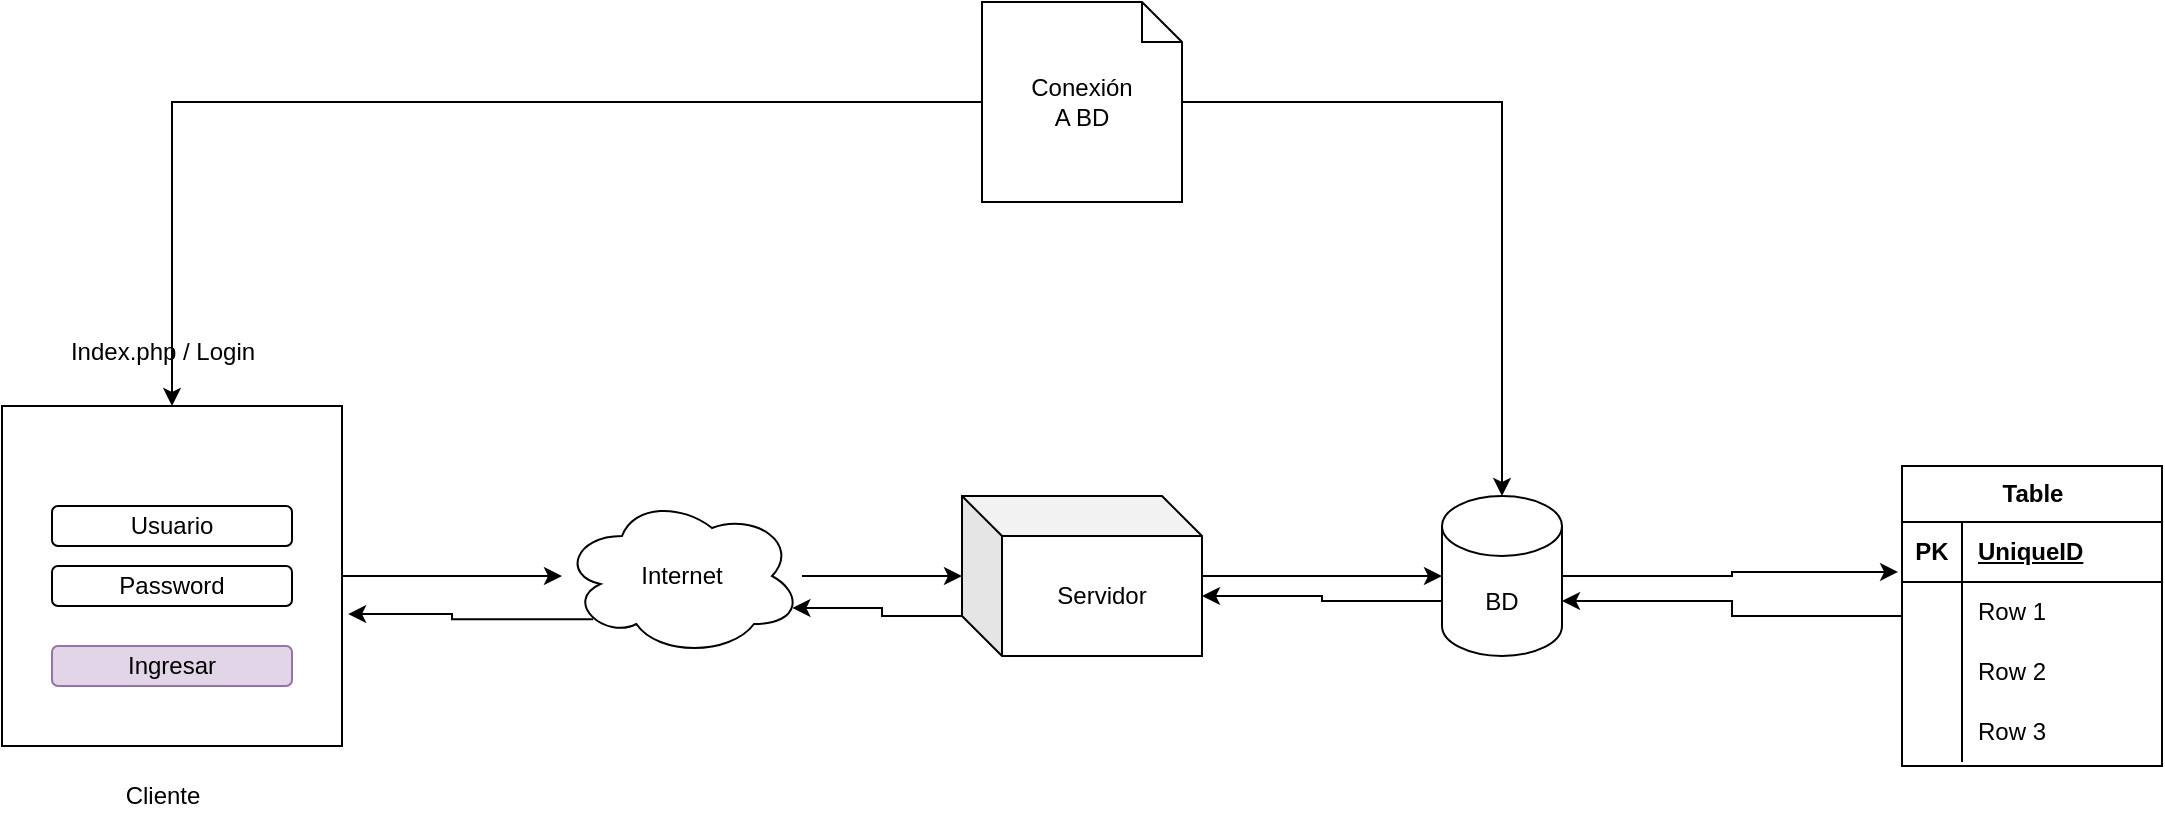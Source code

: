 <mxfile version="22.0.8" type="github" pages="2">
  <diagram name="Cliente_Servidor" id="yWCF3pf5Nktnhohz_aup">
    <mxGraphModel dx="1434" dy="737" grid="1" gridSize="10" guides="1" tooltips="1" connect="1" arrows="1" fold="1" page="1" pageScale="1" pageWidth="827" pageHeight="1169" math="0" shadow="0">
      <root>
        <mxCell id="0" />
        <mxCell id="1" parent="0" />
        <mxCell id="sBxVz62R8c1c3_oYRN5I-7" style="edgeStyle=orthogonalEdgeStyle;rounded=0;orthogonalLoop=1;jettySize=auto;html=1;" edge="1" parent="1" source="sBxVz62R8c1c3_oYRN5I-1">
          <mxGeometry relative="1" as="geometry">
            <mxPoint x="630" y="317" as="targetPoint" />
          </mxGeometry>
        </mxCell>
        <mxCell id="sBxVz62R8c1c3_oYRN5I-1" value="" style="whiteSpace=wrap;html=1;aspect=fixed;" vertex="1" parent="1">
          <mxGeometry x="350" y="232" width="170" height="170" as="geometry" />
        </mxCell>
        <mxCell id="sBxVz62R8c1c3_oYRN5I-2" value="Cliente" style="text;html=1;align=center;verticalAlign=middle;resizable=0;points=[];autosize=1;strokeColor=none;fillColor=none;" vertex="1" parent="1">
          <mxGeometry x="400" y="412" width="60" height="30" as="geometry" />
        </mxCell>
        <mxCell id="sBxVz62R8c1c3_oYRN5I-3" value="Index.php / Login" style="text;html=1;align=center;verticalAlign=middle;resizable=0;points=[];autosize=1;strokeColor=none;fillColor=none;" vertex="1" parent="1">
          <mxGeometry x="370" y="190" width="120" height="30" as="geometry" />
        </mxCell>
        <mxCell id="sBxVz62R8c1c3_oYRN5I-4" value="Usuario" style="rounded=1;whiteSpace=wrap;html=1;" vertex="1" parent="1">
          <mxGeometry x="375" y="282" width="120" height="20" as="geometry" />
        </mxCell>
        <mxCell id="sBxVz62R8c1c3_oYRN5I-5" value="Password" style="rounded=1;whiteSpace=wrap;html=1;" vertex="1" parent="1">
          <mxGeometry x="375" y="312" width="120" height="20" as="geometry" />
        </mxCell>
        <mxCell id="sBxVz62R8c1c3_oYRN5I-6" value="Ingresar" style="rounded=1;whiteSpace=wrap;html=1;fillColor=#e1d5e7;strokeColor=#9673a6;" vertex="1" parent="1">
          <mxGeometry x="375" y="352" width="120" height="20" as="geometry" />
        </mxCell>
        <mxCell id="sBxVz62R8c1c3_oYRN5I-10" style="edgeStyle=orthogonalEdgeStyle;rounded=0;orthogonalLoop=1;jettySize=auto;html=1;" edge="1" parent="1" source="sBxVz62R8c1c3_oYRN5I-9" target="sBxVz62R8c1c3_oYRN5I-11">
          <mxGeometry relative="1" as="geometry">
            <mxPoint x="790" y="317" as="targetPoint" />
          </mxGeometry>
        </mxCell>
        <mxCell id="sBxVz62R8c1c3_oYRN5I-9" value="Internet" style="ellipse;shape=cloud;whiteSpace=wrap;html=1;" vertex="1" parent="1">
          <mxGeometry x="630" y="277" width="120" height="80" as="geometry" />
        </mxCell>
        <mxCell id="sBxVz62R8c1c3_oYRN5I-12" style="edgeStyle=orthogonalEdgeStyle;rounded=0;orthogonalLoop=1;jettySize=auto;html=1;" edge="1" parent="1" source="sBxVz62R8c1c3_oYRN5I-11" target="sBxVz62R8c1c3_oYRN5I-13">
          <mxGeometry relative="1" as="geometry">
            <mxPoint x="890" y="402" as="targetPoint" />
          </mxGeometry>
        </mxCell>
        <mxCell id="sBxVz62R8c1c3_oYRN5I-11" value="Servidor&lt;br&gt;" style="shape=cube;whiteSpace=wrap;html=1;boundedLbl=1;backgroundOutline=1;darkOpacity=0.05;darkOpacity2=0.1;" vertex="1" parent="1">
          <mxGeometry x="830" y="277" width="120" height="80" as="geometry" />
        </mxCell>
        <mxCell id="sBxVz62R8c1c3_oYRN5I-13" value="BD" style="shape=cylinder3;whiteSpace=wrap;html=1;boundedLbl=1;backgroundOutline=1;size=15;" vertex="1" parent="1">
          <mxGeometry x="1070" y="277" width="60" height="80" as="geometry" />
        </mxCell>
        <mxCell id="sBxVz62R8c1c3_oYRN5I-14" value="Table" style="shape=table;startSize=28;container=1;collapsible=1;childLayout=tableLayout;fixedRows=1;rowLines=0;fontStyle=1;align=center;resizeLast=1;html=1;" vertex="1" parent="1">
          <mxGeometry x="1300" y="262" width="130" height="150" as="geometry" />
        </mxCell>
        <mxCell id="sBxVz62R8c1c3_oYRN5I-15" value="" style="shape=tableRow;horizontal=0;startSize=0;swimlaneHead=0;swimlaneBody=0;fillColor=none;collapsible=0;dropTarget=0;points=[[0,0.5],[1,0.5]];portConstraint=eastwest;top=0;left=0;right=0;bottom=1;" vertex="1" parent="sBxVz62R8c1c3_oYRN5I-14">
          <mxGeometry y="28" width="130" height="30" as="geometry" />
        </mxCell>
        <mxCell id="sBxVz62R8c1c3_oYRN5I-16" value="PK" style="shape=partialRectangle;connectable=0;fillColor=none;top=0;left=0;bottom=0;right=0;fontStyle=1;overflow=hidden;whiteSpace=wrap;html=1;" vertex="1" parent="sBxVz62R8c1c3_oYRN5I-15">
          <mxGeometry width="30" height="30" as="geometry">
            <mxRectangle width="30" height="30" as="alternateBounds" />
          </mxGeometry>
        </mxCell>
        <mxCell id="sBxVz62R8c1c3_oYRN5I-17" value="UniqueID" style="shape=partialRectangle;connectable=0;fillColor=none;top=0;left=0;bottom=0;right=0;align=left;spacingLeft=6;fontStyle=5;overflow=hidden;whiteSpace=wrap;html=1;" vertex="1" parent="sBxVz62R8c1c3_oYRN5I-15">
          <mxGeometry x="30" width="100" height="30" as="geometry">
            <mxRectangle width="100" height="30" as="alternateBounds" />
          </mxGeometry>
        </mxCell>
        <mxCell id="sBxVz62R8c1c3_oYRN5I-18" value="" style="shape=tableRow;horizontal=0;startSize=0;swimlaneHead=0;swimlaneBody=0;fillColor=none;collapsible=0;dropTarget=0;points=[[0,0.5],[1,0.5]];portConstraint=eastwest;top=0;left=0;right=0;bottom=0;" vertex="1" parent="sBxVz62R8c1c3_oYRN5I-14">
          <mxGeometry y="58" width="130" height="30" as="geometry" />
        </mxCell>
        <mxCell id="sBxVz62R8c1c3_oYRN5I-19" value="" style="shape=partialRectangle;connectable=0;fillColor=none;top=0;left=0;bottom=0;right=0;editable=1;overflow=hidden;whiteSpace=wrap;html=1;" vertex="1" parent="sBxVz62R8c1c3_oYRN5I-18">
          <mxGeometry width="30" height="30" as="geometry">
            <mxRectangle width="30" height="30" as="alternateBounds" />
          </mxGeometry>
        </mxCell>
        <mxCell id="sBxVz62R8c1c3_oYRN5I-20" value="Row 1" style="shape=partialRectangle;connectable=0;fillColor=none;top=0;left=0;bottom=0;right=0;align=left;spacingLeft=6;overflow=hidden;whiteSpace=wrap;html=1;" vertex="1" parent="sBxVz62R8c1c3_oYRN5I-18">
          <mxGeometry x="30" width="100" height="30" as="geometry">
            <mxRectangle width="100" height="30" as="alternateBounds" />
          </mxGeometry>
        </mxCell>
        <mxCell id="sBxVz62R8c1c3_oYRN5I-21" value="" style="shape=tableRow;horizontal=0;startSize=0;swimlaneHead=0;swimlaneBody=0;fillColor=none;collapsible=0;dropTarget=0;points=[[0,0.5],[1,0.5]];portConstraint=eastwest;top=0;left=0;right=0;bottom=0;" vertex="1" parent="sBxVz62R8c1c3_oYRN5I-14">
          <mxGeometry y="88" width="130" height="30" as="geometry" />
        </mxCell>
        <mxCell id="sBxVz62R8c1c3_oYRN5I-22" value="" style="shape=partialRectangle;connectable=0;fillColor=none;top=0;left=0;bottom=0;right=0;editable=1;overflow=hidden;whiteSpace=wrap;html=1;" vertex="1" parent="sBxVz62R8c1c3_oYRN5I-21">
          <mxGeometry width="30" height="30" as="geometry">
            <mxRectangle width="30" height="30" as="alternateBounds" />
          </mxGeometry>
        </mxCell>
        <mxCell id="sBxVz62R8c1c3_oYRN5I-23" value="Row 2" style="shape=partialRectangle;connectable=0;fillColor=none;top=0;left=0;bottom=0;right=0;align=left;spacingLeft=6;overflow=hidden;whiteSpace=wrap;html=1;" vertex="1" parent="sBxVz62R8c1c3_oYRN5I-21">
          <mxGeometry x="30" width="100" height="30" as="geometry">
            <mxRectangle width="100" height="30" as="alternateBounds" />
          </mxGeometry>
        </mxCell>
        <mxCell id="sBxVz62R8c1c3_oYRN5I-24" value="" style="shape=tableRow;horizontal=0;startSize=0;swimlaneHead=0;swimlaneBody=0;fillColor=none;collapsible=0;dropTarget=0;points=[[0,0.5],[1,0.5]];portConstraint=eastwest;top=0;left=0;right=0;bottom=0;" vertex="1" parent="sBxVz62R8c1c3_oYRN5I-14">
          <mxGeometry y="118" width="130" height="30" as="geometry" />
        </mxCell>
        <mxCell id="sBxVz62R8c1c3_oYRN5I-25" value="" style="shape=partialRectangle;connectable=0;fillColor=none;top=0;left=0;bottom=0;right=0;editable=1;overflow=hidden;whiteSpace=wrap;html=1;" vertex="1" parent="sBxVz62R8c1c3_oYRN5I-24">
          <mxGeometry width="30" height="30" as="geometry">
            <mxRectangle width="30" height="30" as="alternateBounds" />
          </mxGeometry>
        </mxCell>
        <mxCell id="sBxVz62R8c1c3_oYRN5I-26" value="Row 3" style="shape=partialRectangle;connectable=0;fillColor=none;top=0;left=0;bottom=0;right=0;align=left;spacingLeft=6;overflow=hidden;whiteSpace=wrap;html=1;" vertex="1" parent="sBxVz62R8c1c3_oYRN5I-24">
          <mxGeometry x="30" width="100" height="30" as="geometry">
            <mxRectangle width="100" height="30" as="alternateBounds" />
          </mxGeometry>
        </mxCell>
        <mxCell id="sBxVz62R8c1c3_oYRN5I-27" style="edgeStyle=orthogonalEdgeStyle;rounded=0;orthogonalLoop=1;jettySize=auto;html=1;entryX=-0.015;entryY=0.833;entryDx=0;entryDy=0;entryPerimeter=0;" edge="1" parent="1" source="sBxVz62R8c1c3_oYRN5I-13" target="sBxVz62R8c1c3_oYRN5I-15">
          <mxGeometry relative="1" as="geometry" />
        </mxCell>
        <mxCell id="sBxVz62R8c1c3_oYRN5I-28" style="edgeStyle=orthogonalEdgeStyle;rounded=0;orthogonalLoop=1;jettySize=auto;html=1;entryX=1;entryY=0;entryDx=0;entryDy=52.5;entryPerimeter=0;" edge="1" parent="1" source="sBxVz62R8c1c3_oYRN5I-14" target="sBxVz62R8c1c3_oYRN5I-13">
          <mxGeometry relative="1" as="geometry" />
        </mxCell>
        <mxCell id="sBxVz62R8c1c3_oYRN5I-30" style="edgeStyle=orthogonalEdgeStyle;rounded=0;orthogonalLoop=1;jettySize=auto;html=1;exitX=0;exitY=0;exitDx=0;exitDy=52.5;exitPerimeter=0;entryX=0;entryY=0;entryDx=120;entryDy=50;entryPerimeter=0;" edge="1" parent="1" source="sBxVz62R8c1c3_oYRN5I-13" target="sBxVz62R8c1c3_oYRN5I-11">
          <mxGeometry relative="1" as="geometry" />
        </mxCell>
        <mxCell id="sBxVz62R8c1c3_oYRN5I-31" style="edgeStyle=orthogonalEdgeStyle;rounded=0;orthogonalLoop=1;jettySize=auto;html=1;exitX=0;exitY=0;exitDx=0;exitDy=60;exitPerimeter=0;entryX=0.96;entryY=0.7;entryDx=0;entryDy=0;entryPerimeter=0;" edge="1" parent="1" source="sBxVz62R8c1c3_oYRN5I-11" target="sBxVz62R8c1c3_oYRN5I-9">
          <mxGeometry relative="1" as="geometry" />
        </mxCell>
        <mxCell id="sBxVz62R8c1c3_oYRN5I-32" style="edgeStyle=orthogonalEdgeStyle;rounded=0;orthogonalLoop=1;jettySize=auto;html=1;exitX=0.13;exitY=0.77;exitDx=0;exitDy=0;exitPerimeter=0;entryX=1.018;entryY=0.612;entryDx=0;entryDy=0;entryPerimeter=0;" edge="1" parent="1" source="sBxVz62R8c1c3_oYRN5I-9" target="sBxVz62R8c1c3_oYRN5I-1">
          <mxGeometry relative="1" as="geometry" />
        </mxCell>
        <mxCell id="sBxVz62R8c1c3_oYRN5I-34" style="edgeStyle=orthogonalEdgeStyle;rounded=0;orthogonalLoop=1;jettySize=auto;html=1;entryX=0.5;entryY=0;entryDx=0;entryDy=0;" edge="1" parent="1" source="sBxVz62R8c1c3_oYRN5I-33" target="sBxVz62R8c1c3_oYRN5I-1">
          <mxGeometry relative="1" as="geometry" />
        </mxCell>
        <mxCell id="sBxVz62R8c1c3_oYRN5I-33" value="Conexión&lt;br&gt;A BD" style="shape=note;size=20;whiteSpace=wrap;html=1;" vertex="1" parent="1">
          <mxGeometry x="840" y="30" width="100" height="100" as="geometry" />
        </mxCell>
        <mxCell id="sBxVz62R8c1c3_oYRN5I-35" style="edgeStyle=orthogonalEdgeStyle;rounded=0;orthogonalLoop=1;jettySize=auto;html=1;entryX=0.5;entryY=0;entryDx=0;entryDy=0;entryPerimeter=0;" edge="1" parent="1" source="sBxVz62R8c1c3_oYRN5I-33" target="sBxVz62R8c1c3_oYRN5I-13">
          <mxGeometry relative="1" as="geometry" />
        </mxCell>
      </root>
    </mxGraphModel>
  </diagram>
  <diagram id="gRrQTBwu0uyPnOWPD0Qk" name="Modelo_ER">
    <mxGraphModel dx="1434" dy="737" grid="1" gridSize="10" guides="1" tooltips="1" connect="1" arrows="1" fold="1" page="1" pageScale="1" pageWidth="827" pageHeight="1169" math="0" shadow="0">
      <root>
        <mxCell id="0" />
        <mxCell id="1" parent="0" />
        <mxCell id="RZj1s-aLLdyfoYYIc3h1-4" style="edgeStyle=orthogonalEdgeStyle;rounded=0;orthogonalLoop=1;jettySize=auto;html=1;entryX=0;entryY=0.5;entryDx=0;entryDy=0;strokeColor=none;startArrow=ERone;startFill=0;endArrow=ERone;endFill=0;" edge="1" parent="1" source="RZj1s-aLLdyfoYYIc3h1-1" target="RZj1s-aLLdyfoYYIc3h1-3">
          <mxGeometry relative="1" as="geometry">
            <Array as="points">
              <mxPoint x="330" y="380" />
              <mxPoint x="330" y="380" />
            </Array>
          </mxGeometry>
        </mxCell>
        <mxCell id="RZj1s-aLLdyfoYYIc3h1-1" value="Usuarios&lt;br&gt;" style="whiteSpace=wrap;html=1;align=center;" vertex="1" parent="1">
          <mxGeometry x="180" y="360" width="100" height="40" as="geometry" />
        </mxCell>
        <mxCell id="RZj1s-aLLdyfoYYIc3h1-2" value="TipoUsuario" style="whiteSpace=wrap;html=1;align=center;" vertex="1" parent="1">
          <mxGeometry x="540" y="360" width="100" height="40" as="geometry" />
        </mxCell>
        <mxCell id="RZj1s-aLLdyfoYYIc3h1-5" style="edgeStyle=orthogonalEdgeStyle;rounded=0;orthogonalLoop=1;jettySize=auto;html=1;exitX=0;exitY=0.5;exitDx=0;exitDy=0;endArrow=ERone;endFill=0;" edge="1" parent="1" source="RZj1s-aLLdyfoYYIc3h1-3">
          <mxGeometry relative="1" as="geometry">
            <mxPoint x="280" y="380" as="targetPoint" />
          </mxGeometry>
        </mxCell>
        <mxCell id="RZj1s-aLLdyfoYYIc3h1-6" style="edgeStyle=orthogonalEdgeStyle;rounded=0;orthogonalLoop=1;jettySize=auto;html=1;exitX=1;exitY=0.5;exitDx=0;exitDy=0;entryX=0;entryY=0.5;entryDx=0;entryDy=0;endArrow=ERone;endFill=0;" edge="1" parent="1" source="RZj1s-aLLdyfoYYIc3h1-3" target="RZj1s-aLLdyfoYYIc3h1-2">
          <mxGeometry relative="1" as="geometry" />
        </mxCell>
        <mxCell id="RZj1s-aLLdyfoYYIc3h1-3" value="Tienen" style="shape=rhombus;perimeter=rhombusPerimeter;whiteSpace=wrap;html=1;align=center;" vertex="1" parent="1">
          <mxGeometry x="350" y="350" width="120" height="60" as="geometry" />
        </mxCell>
        <mxCell id="RZj1s-aLLdyfoYYIc3h1-8" style="edgeStyle=orthogonalEdgeStyle;rounded=0;orthogonalLoop=1;jettySize=auto;html=1;entryX=0;entryY=0.5;entryDx=0;entryDy=0;endArrow=none;endFill=0;" edge="1" parent="1" source="RZj1s-aLLdyfoYYIc3h1-7" target="RZj1s-aLLdyfoYYIc3h1-1">
          <mxGeometry relative="1" as="geometry" />
        </mxCell>
        <mxCell id="RZj1s-aLLdyfoYYIc3h1-7" value="&lt;span style=&quot;border-bottom: 1px dotted&quot;&gt;Id_Usuario&lt;/span&gt;" style="ellipse;whiteSpace=wrap;html=1;align=center;" vertex="1" parent="1">
          <mxGeometry x="20" y="220" width="100" height="40" as="geometry" />
        </mxCell>
        <mxCell id="RZj1s-aLLdyfoYYIc3h1-17" style="edgeStyle=orthogonalEdgeStyle;rounded=0;orthogonalLoop=1;jettySize=auto;html=1;entryX=0;entryY=0.5;entryDx=0;entryDy=0;endArrow=none;endFill=0;" edge="1" parent="1" source="RZj1s-aLLdyfoYYIc3h1-9" target="RZj1s-aLLdyfoYYIc3h1-1">
          <mxGeometry relative="1" as="geometry" />
        </mxCell>
        <mxCell id="RZj1s-aLLdyfoYYIc3h1-9" value="Nombre" style="ellipse;whiteSpace=wrap;html=1;align=center;" vertex="1" parent="1">
          <mxGeometry x="20" y="270" width="100" height="40" as="geometry" />
        </mxCell>
        <mxCell id="RZj1s-aLLdyfoYYIc3h1-24" style="edgeStyle=orthogonalEdgeStyle;rounded=0;orthogonalLoop=1;jettySize=auto;html=1;entryX=0;entryY=0.5;entryDx=0;entryDy=0;endArrow=none;endFill=0;" edge="1" parent="1" source="RZj1s-aLLdyfoYYIc3h1-10" target="RZj1s-aLLdyfoYYIc3h1-1">
          <mxGeometry relative="1" as="geometry" />
        </mxCell>
        <mxCell id="RZj1s-aLLdyfoYYIc3h1-10" value="ApellidoP" style="ellipse;whiteSpace=wrap;html=1;align=center;" vertex="1" parent="1">
          <mxGeometry x="20" y="320" width="100" height="40" as="geometry" />
        </mxCell>
        <mxCell id="RZj1s-aLLdyfoYYIc3h1-23" style="edgeStyle=orthogonalEdgeStyle;rounded=0;orthogonalLoop=1;jettySize=auto;html=1;exitX=1;exitY=0.5;exitDx=0;exitDy=0;entryX=0;entryY=0.5;entryDx=0;entryDy=0;endArrow=none;endFill=0;" edge="1" parent="1" source="RZj1s-aLLdyfoYYIc3h1-11" target="RZj1s-aLLdyfoYYIc3h1-1">
          <mxGeometry relative="1" as="geometry" />
        </mxCell>
        <mxCell id="RZj1s-aLLdyfoYYIc3h1-11" value="ApellidoM" style="ellipse;whiteSpace=wrap;html=1;align=center;" vertex="1" parent="1">
          <mxGeometry x="20" y="370" width="100" height="40" as="geometry" />
        </mxCell>
        <mxCell id="RZj1s-aLLdyfoYYIc3h1-22" style="edgeStyle=orthogonalEdgeStyle;rounded=0;orthogonalLoop=1;jettySize=auto;html=1;entryX=0;entryY=0.5;entryDx=0;entryDy=0;endArrow=none;endFill=0;" edge="1" parent="1" source="RZj1s-aLLdyfoYYIc3h1-12" target="RZj1s-aLLdyfoYYIc3h1-1">
          <mxGeometry relative="1" as="geometry" />
        </mxCell>
        <mxCell id="RZj1s-aLLdyfoYYIc3h1-12" value="Email" style="ellipse;whiteSpace=wrap;html=1;align=center;" vertex="1" parent="1">
          <mxGeometry x="20" y="420" width="100" height="40" as="geometry" />
        </mxCell>
        <mxCell id="RZj1s-aLLdyfoYYIc3h1-21" style="edgeStyle=orthogonalEdgeStyle;rounded=0;orthogonalLoop=1;jettySize=auto;html=1;entryX=0;entryY=0.5;entryDx=0;entryDy=0;endArrow=none;endFill=0;" edge="1" parent="1" source="RZj1s-aLLdyfoYYIc3h1-13" target="RZj1s-aLLdyfoYYIc3h1-1">
          <mxGeometry relative="1" as="geometry" />
        </mxCell>
        <mxCell id="RZj1s-aLLdyfoYYIc3h1-13" value="Id_TipoUsuario" style="ellipse;whiteSpace=wrap;html=1;align=center;" vertex="1" parent="1">
          <mxGeometry x="20" y="470" width="100" height="40" as="geometry" />
        </mxCell>
        <mxCell id="RZj1s-aLLdyfoYYIc3h1-20" style="edgeStyle=orthogonalEdgeStyle;rounded=0;orthogonalLoop=1;jettySize=auto;html=1;entryX=0;entryY=0.5;entryDx=0;entryDy=0;endArrow=none;endFill=0;" edge="1" parent="1" source="RZj1s-aLLdyfoYYIc3h1-14" target="RZj1s-aLLdyfoYYIc3h1-1">
          <mxGeometry relative="1" as="geometry" />
        </mxCell>
        <mxCell id="RZj1s-aLLdyfoYYIc3h1-14" value="Telefono" style="ellipse;whiteSpace=wrap;html=1;align=center;" vertex="1" parent="1">
          <mxGeometry x="20" y="520" width="100" height="40" as="geometry" />
        </mxCell>
        <mxCell id="RZj1s-aLLdyfoYYIc3h1-19" style="edgeStyle=orthogonalEdgeStyle;rounded=0;orthogonalLoop=1;jettySize=auto;html=1;entryX=0;entryY=0.5;entryDx=0;entryDy=0;endArrow=none;endFill=0;" edge="1" parent="1" source="RZj1s-aLLdyfoYYIc3h1-15" target="RZj1s-aLLdyfoYYIc3h1-1">
          <mxGeometry relative="1" as="geometry" />
        </mxCell>
        <mxCell id="RZj1s-aLLdyfoYYIc3h1-15" value="Nusuario" style="ellipse;whiteSpace=wrap;html=1;align=center;" vertex="1" parent="1">
          <mxGeometry x="20" y="570" width="100" height="40" as="geometry" />
        </mxCell>
        <mxCell id="RZj1s-aLLdyfoYYIc3h1-18" style="edgeStyle=orthogonalEdgeStyle;rounded=0;orthogonalLoop=1;jettySize=auto;html=1;entryX=0;entryY=0.5;entryDx=0;entryDy=0;endArrow=none;endFill=0;" edge="1" parent="1" source="RZj1s-aLLdyfoYYIc3h1-16" target="RZj1s-aLLdyfoYYIc3h1-1">
          <mxGeometry relative="1" as="geometry" />
        </mxCell>
        <mxCell id="RZj1s-aLLdyfoYYIc3h1-16" value="Password" style="ellipse;whiteSpace=wrap;html=1;align=center;" vertex="1" parent="1">
          <mxGeometry x="20" y="620" width="100" height="40" as="geometry" />
        </mxCell>
        <mxCell id="RZj1s-aLLdyfoYYIc3h1-28" style="edgeStyle=orthogonalEdgeStyle;rounded=0;orthogonalLoop=1;jettySize=auto;html=1;entryX=0.5;entryY=0;entryDx=0;entryDy=0;endArrow=none;endFill=0;" edge="1" parent="1" source="RZj1s-aLLdyfoYYIc3h1-25" target="RZj1s-aLLdyfoYYIc3h1-2">
          <mxGeometry relative="1" as="geometry" />
        </mxCell>
        <mxCell id="RZj1s-aLLdyfoYYIc3h1-25" value="&lt;span style=&quot;border-bottom: 1px dotted&quot;&gt;Id_Tusuario&lt;/span&gt;" style="ellipse;whiteSpace=wrap;html=1;align=center;" vertex="1" parent="1">
          <mxGeometry x="380" y="160" width="100" height="40" as="geometry" />
        </mxCell>
        <mxCell id="RZj1s-aLLdyfoYYIc3h1-29" style="edgeStyle=orthogonalEdgeStyle;rounded=0;orthogonalLoop=1;jettySize=auto;html=1;endArrow=none;endFill=0;" edge="1" parent="1" source="RZj1s-aLLdyfoYYIc3h1-26" target="RZj1s-aLLdyfoYYIc3h1-2">
          <mxGeometry relative="1" as="geometry" />
        </mxCell>
        <mxCell id="RZj1s-aLLdyfoYYIc3h1-26" value="NomTusuario" style="ellipse;whiteSpace=wrap;html=1;align=center;" vertex="1" parent="1">
          <mxGeometry x="380" y="210" width="100" height="40" as="geometry" />
        </mxCell>
        <mxCell id="RZj1s-aLLdyfoYYIc3h1-30" style="edgeStyle=orthogonalEdgeStyle;rounded=0;orthogonalLoop=1;jettySize=auto;html=1;endArrow=none;endFill=0;" edge="1" parent="1" source="RZj1s-aLLdyfoYYIc3h1-27">
          <mxGeometry relative="1" as="geometry">
            <mxPoint x="590" y="360" as="targetPoint" />
          </mxGeometry>
        </mxCell>
        <mxCell id="RZj1s-aLLdyfoYYIc3h1-27" value="Descripcion" style="ellipse;whiteSpace=wrap;html=1;align=center;" vertex="1" parent="1">
          <mxGeometry x="381" y="262" width="100" height="40" as="geometry" />
        </mxCell>
      </root>
    </mxGraphModel>
  </diagram>
</mxfile>
